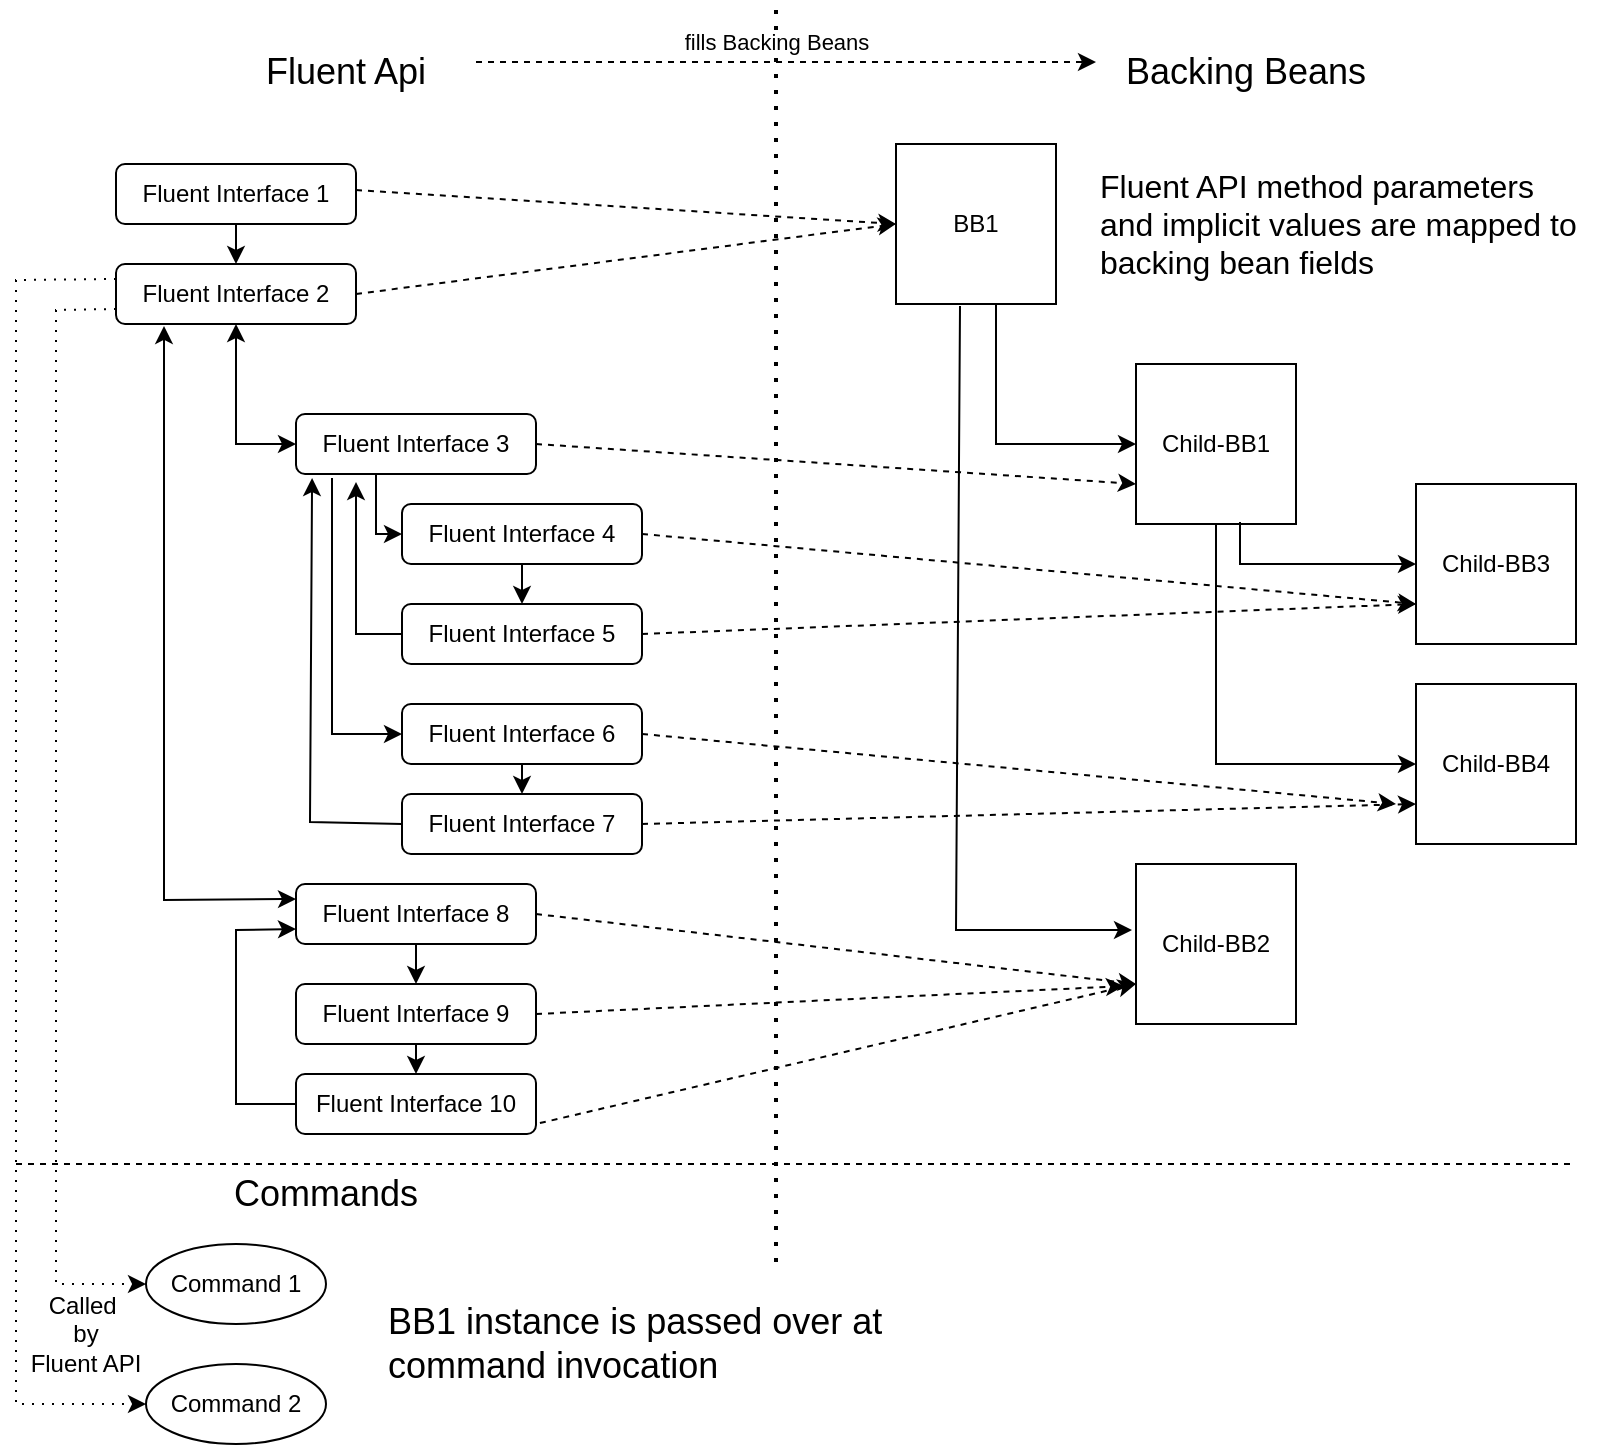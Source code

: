 <mxfile version="22.0.8" type="device">
  <diagram name="Seite-1" id="wTeeiL5ArBOCJapTolk2">
    <mxGraphModel dx="838" dy="1941" grid="1" gridSize="10" guides="1" tooltips="1" connect="1" arrows="1" fold="1" page="1" pageScale="1" pageWidth="827" pageHeight="1169" math="0" shadow="0">
      <root>
        <mxCell id="0" />
        <mxCell id="1" parent="0" />
        <mxCell id="BjeMGHfoCADPVK75deDM-1" value="BB1" style="whiteSpace=wrap;html=1;aspect=fixed;" vertex="1" parent="1">
          <mxGeometry x="460" y="71" width="80" height="80" as="geometry" />
        </mxCell>
        <mxCell id="BjeMGHfoCADPVK75deDM-2" value="" style="endArrow=none;dashed=1;html=1;dashPattern=1 3;strokeWidth=2;rounded=0;" edge="1" parent="1">
          <mxGeometry width="50" height="50" relative="1" as="geometry">
            <mxPoint x="400" y="630" as="sourcePoint" />
            <mxPoint x="400" as="targetPoint" />
          </mxGeometry>
        </mxCell>
        <mxCell id="BjeMGHfoCADPVK75deDM-4" value="Child-BB1" style="whiteSpace=wrap;html=1;aspect=fixed;" vertex="1" parent="1">
          <mxGeometry x="580" y="181" width="80" height="80" as="geometry" />
        </mxCell>
        <mxCell id="BjeMGHfoCADPVK75deDM-5" value="Child-BB2" style="whiteSpace=wrap;html=1;aspect=fixed;" vertex="1" parent="1">
          <mxGeometry x="580" y="431" width="80" height="80" as="geometry" />
        </mxCell>
        <mxCell id="BjeMGHfoCADPVK75deDM-6" value="Child-BB3" style="whiteSpace=wrap;html=1;aspect=fixed;" vertex="1" parent="1">
          <mxGeometry x="720" y="241" width="80" height="80" as="geometry" />
        </mxCell>
        <mxCell id="BjeMGHfoCADPVK75deDM-7" value="Child-BB4" style="whiteSpace=wrap;html=1;aspect=fixed;" vertex="1" parent="1">
          <mxGeometry x="720" y="341" width="80" height="80" as="geometry" />
        </mxCell>
        <mxCell id="BjeMGHfoCADPVK75deDM-8" value="" style="endArrow=classic;html=1;rounded=0;entryX=0;entryY=0.5;entryDx=0;entryDy=0;" edge="1" parent="1" target="BjeMGHfoCADPVK75deDM-4">
          <mxGeometry width="50" height="50" relative="1" as="geometry">
            <mxPoint x="510" y="151" as="sourcePoint" />
            <mxPoint x="440" y="321" as="targetPoint" />
            <Array as="points">
              <mxPoint x="510" y="221" />
            </Array>
          </mxGeometry>
        </mxCell>
        <mxCell id="BjeMGHfoCADPVK75deDM-9" value="" style="endArrow=classic;html=1;rounded=0;entryX=-0.025;entryY=0.413;entryDx=0;entryDy=0;entryPerimeter=0;exitX=0.4;exitY=1.013;exitDx=0;exitDy=0;exitPerimeter=0;" edge="1" parent="1" source="BjeMGHfoCADPVK75deDM-1" target="BjeMGHfoCADPVK75deDM-5">
          <mxGeometry width="50" height="50" relative="1" as="geometry">
            <mxPoint x="390" y="371" as="sourcePoint" />
            <mxPoint x="440" y="321" as="targetPoint" />
            <Array as="points">
              <mxPoint x="490" y="464" />
            </Array>
          </mxGeometry>
        </mxCell>
        <mxCell id="BjeMGHfoCADPVK75deDM-10" value="&lt;font style=&quot;font-size: 18px;&quot;&gt;Backing Beans&lt;/font&gt;" style="text;html=1;strokeColor=none;fillColor=none;align=center;verticalAlign=middle;whiteSpace=wrap;rounded=0;" vertex="1" parent="1">
          <mxGeometry x="570" y="20" width="130" height="30" as="geometry" />
        </mxCell>
        <mxCell id="BjeMGHfoCADPVK75deDM-11" value="" style="endArrow=classic;html=1;rounded=0;entryX=0;entryY=0.5;entryDx=0;entryDy=0;exitX=0.65;exitY=0.988;exitDx=0;exitDy=0;exitPerimeter=0;" edge="1" parent="1" source="BjeMGHfoCADPVK75deDM-4" target="BjeMGHfoCADPVK75deDM-6">
          <mxGeometry width="50" height="50" relative="1" as="geometry">
            <mxPoint x="390" y="371" as="sourcePoint" />
            <mxPoint x="440" y="321" as="targetPoint" />
            <Array as="points">
              <mxPoint x="632" y="281" />
            </Array>
          </mxGeometry>
        </mxCell>
        <mxCell id="BjeMGHfoCADPVK75deDM-12" value="" style="endArrow=classic;html=1;rounded=0;entryX=0;entryY=0.5;entryDx=0;entryDy=0;exitX=0.5;exitY=1;exitDx=0;exitDy=0;" edge="1" parent="1" source="BjeMGHfoCADPVK75deDM-4" target="BjeMGHfoCADPVK75deDM-7">
          <mxGeometry width="50" height="50" relative="1" as="geometry">
            <mxPoint x="390" y="371" as="sourcePoint" />
            <mxPoint x="440" y="321" as="targetPoint" />
            <Array as="points">
              <mxPoint x="620" y="381" />
            </Array>
          </mxGeometry>
        </mxCell>
        <mxCell id="BjeMGHfoCADPVK75deDM-13" value="&lt;font style=&quot;font-size: 18px;&quot;&gt;Fluent Api&lt;/font&gt;" style="text;html=1;strokeColor=none;fillColor=none;align=center;verticalAlign=middle;whiteSpace=wrap;rounded=0;" vertex="1" parent="1">
          <mxGeometry x="140" y="20" width="90" height="30" as="geometry" />
        </mxCell>
        <mxCell id="BjeMGHfoCADPVK75deDM-14" value="" style="endArrow=classic;html=1;rounded=0;dashed=1;" edge="1" parent="1">
          <mxGeometry width="50" height="50" relative="1" as="geometry">
            <mxPoint x="250" y="30" as="sourcePoint" />
            <mxPoint x="560" y="30" as="targetPoint" />
          </mxGeometry>
        </mxCell>
        <mxCell id="BjeMGHfoCADPVK75deDM-15" value="fills Backing Beans" style="edgeLabel;html=1;align=center;verticalAlign=middle;resizable=0;points=[];" vertex="1" connectable="0" parent="BjeMGHfoCADPVK75deDM-14">
          <mxGeometry x="-0.142" y="4" relative="1" as="geometry">
            <mxPoint x="17" y="-6" as="offset" />
          </mxGeometry>
        </mxCell>
        <mxCell id="BjeMGHfoCADPVK75deDM-16" value="Fluent Interface 1" style="rounded=1;whiteSpace=wrap;html=1;" vertex="1" parent="1">
          <mxGeometry x="70" y="81" width="120" height="30" as="geometry" />
        </mxCell>
        <mxCell id="BjeMGHfoCADPVK75deDM-17" value="Fluent Interface 6" style="rounded=1;whiteSpace=wrap;html=1;" vertex="1" parent="1">
          <mxGeometry x="213" y="351" width="120" height="30" as="geometry" />
        </mxCell>
        <mxCell id="BjeMGHfoCADPVK75deDM-18" value="Fluent Interface 2" style="rounded=1;whiteSpace=wrap;html=1;" vertex="1" parent="1">
          <mxGeometry x="70" y="131" width="120" height="30" as="geometry" />
        </mxCell>
        <mxCell id="BjeMGHfoCADPVK75deDM-19" value="Fluent Interface 3" style="rounded=1;whiteSpace=wrap;html=1;" vertex="1" parent="1">
          <mxGeometry x="160" y="206" width="120" height="30" as="geometry" />
        </mxCell>
        <mxCell id="BjeMGHfoCADPVK75deDM-20" value="Fluent Interface 4" style="rounded=1;whiteSpace=wrap;html=1;" vertex="1" parent="1">
          <mxGeometry x="213" y="251" width="120" height="30" as="geometry" />
        </mxCell>
        <mxCell id="BjeMGHfoCADPVK75deDM-21" value="Fluent Interface 5" style="rounded=1;whiteSpace=wrap;html=1;" vertex="1" parent="1">
          <mxGeometry x="213" y="301" width="120" height="30" as="geometry" />
        </mxCell>
        <mxCell id="BjeMGHfoCADPVK75deDM-22" value="Fluent Interface 7" style="rounded=1;whiteSpace=wrap;html=1;" vertex="1" parent="1">
          <mxGeometry x="213" y="396" width="120" height="30" as="geometry" />
        </mxCell>
        <mxCell id="BjeMGHfoCADPVK75deDM-23" value="Fluent Interface 8" style="rounded=1;whiteSpace=wrap;html=1;" vertex="1" parent="1">
          <mxGeometry x="160" y="441" width="120" height="30" as="geometry" />
        </mxCell>
        <mxCell id="BjeMGHfoCADPVK75deDM-24" value="Fluent Interface 9" style="rounded=1;whiteSpace=wrap;html=1;" vertex="1" parent="1">
          <mxGeometry x="160" y="491" width="120" height="30" as="geometry" />
        </mxCell>
        <mxCell id="BjeMGHfoCADPVK75deDM-25" value="Fluent Interface 10" style="rounded=1;whiteSpace=wrap;html=1;" vertex="1" parent="1">
          <mxGeometry x="160" y="536" width="120" height="30" as="geometry" />
        </mxCell>
        <mxCell id="BjeMGHfoCADPVK75deDM-26" value="" style="endArrow=classic;html=1;rounded=0;entryX=0;entryY=0.75;entryDx=0;entryDy=0;exitX=1;exitY=0.5;exitDx=0;exitDy=0;dashed=1;" edge="1" parent="1" source="BjeMGHfoCADPVK75deDM-23" target="BjeMGHfoCADPVK75deDM-5">
          <mxGeometry width="50" height="50" relative="1" as="geometry">
            <mxPoint x="390" y="441" as="sourcePoint" />
            <mxPoint x="440" y="391" as="targetPoint" />
          </mxGeometry>
        </mxCell>
        <mxCell id="BjeMGHfoCADPVK75deDM-27" value="" style="endArrow=classic;html=1;rounded=0;exitX=1;exitY=0.5;exitDx=0;exitDy=0;dashed=1;entryX=-0.075;entryY=0.763;entryDx=0;entryDy=0;entryPerimeter=0;" edge="1" parent="1" source="BjeMGHfoCADPVK75deDM-24" target="BjeMGHfoCADPVK75deDM-5">
          <mxGeometry width="50" height="50" relative="1" as="geometry">
            <mxPoint x="290" y="466" as="sourcePoint" />
            <mxPoint x="580" y="501" as="targetPoint" />
          </mxGeometry>
        </mxCell>
        <mxCell id="BjeMGHfoCADPVK75deDM-28" value="" style="endArrow=classic;html=1;rounded=0;exitX=1;exitY=0.5;exitDx=0;exitDy=0;dashed=1;" edge="1" parent="1" source="BjeMGHfoCADPVK75deDM-25">
          <mxGeometry width="50" height="50" relative="1" as="geometry">
            <mxPoint x="300" y="476" as="sourcePoint" />
            <mxPoint x="580" y="491" as="targetPoint" />
            <Array as="points">
              <mxPoint x="280" y="561" />
            </Array>
          </mxGeometry>
        </mxCell>
        <mxCell id="BjeMGHfoCADPVK75deDM-29" value="" style="endArrow=classic;html=1;rounded=0;entryX=0;entryY=0.75;entryDx=0;entryDy=0;exitX=1;exitY=0.5;exitDx=0;exitDy=0;dashed=1;" edge="1" parent="1" source="BjeMGHfoCADPVK75deDM-22" target="BjeMGHfoCADPVK75deDM-7">
          <mxGeometry width="50" height="50" relative="1" as="geometry">
            <mxPoint x="310" y="486" as="sourcePoint" />
            <mxPoint x="610" y="521" as="targetPoint" />
          </mxGeometry>
        </mxCell>
        <mxCell id="BjeMGHfoCADPVK75deDM-30" value="" style="endArrow=classic;html=1;rounded=0;exitX=1;exitY=0.5;exitDx=0;exitDy=0;dashed=1;" edge="1" parent="1" source="BjeMGHfoCADPVK75deDM-17">
          <mxGeometry width="50" height="50" relative="1" as="geometry">
            <mxPoint x="320" y="496" as="sourcePoint" />
            <mxPoint x="710" y="401" as="targetPoint" />
          </mxGeometry>
        </mxCell>
        <mxCell id="BjeMGHfoCADPVK75deDM-31" value="" style="endArrow=classic;html=1;rounded=0;entryX=0;entryY=0.75;entryDx=0;entryDy=0;exitX=1;exitY=0.5;exitDx=0;exitDy=0;dashed=1;" edge="1" parent="1" source="BjeMGHfoCADPVK75deDM-21" target="BjeMGHfoCADPVK75deDM-6">
          <mxGeometry width="50" height="50" relative="1" as="geometry">
            <mxPoint x="330" y="506" as="sourcePoint" />
            <mxPoint x="630" y="541" as="targetPoint" />
          </mxGeometry>
        </mxCell>
        <mxCell id="BjeMGHfoCADPVK75deDM-32" value="" style="endArrow=classic;html=1;rounded=0;entryX=0;entryY=0.75;entryDx=0;entryDy=0;exitX=1;exitY=0.5;exitDx=0;exitDy=0;dashed=1;" edge="1" parent="1" source="BjeMGHfoCADPVK75deDM-20" target="BjeMGHfoCADPVK75deDM-6">
          <mxGeometry width="50" height="50" relative="1" as="geometry">
            <mxPoint x="340" y="516" as="sourcePoint" />
            <mxPoint x="640" y="551" as="targetPoint" />
          </mxGeometry>
        </mxCell>
        <mxCell id="BjeMGHfoCADPVK75deDM-33" value="" style="endArrow=classic;html=1;rounded=0;entryX=0;entryY=0.75;entryDx=0;entryDy=0;exitX=1;exitY=0.5;exitDx=0;exitDy=0;dashed=1;" edge="1" parent="1" source="BjeMGHfoCADPVK75deDM-19" target="BjeMGHfoCADPVK75deDM-4">
          <mxGeometry width="50" height="50" relative="1" as="geometry">
            <mxPoint x="350" y="526" as="sourcePoint" />
            <mxPoint x="650" y="561" as="targetPoint" />
          </mxGeometry>
        </mxCell>
        <mxCell id="BjeMGHfoCADPVK75deDM-34" value="" style="endArrow=classic;html=1;rounded=0;entryX=0;entryY=0.5;entryDx=0;entryDy=0;dashed=1;" edge="1" parent="1" target="BjeMGHfoCADPVK75deDM-1">
          <mxGeometry width="50" height="50" relative="1" as="geometry">
            <mxPoint x="190" y="94" as="sourcePoint" />
            <mxPoint x="460" y="128.5" as="targetPoint" />
          </mxGeometry>
        </mxCell>
        <mxCell id="BjeMGHfoCADPVK75deDM-35" value="" style="endArrow=classic;html=1;rounded=0;entryX=0;entryY=0.5;entryDx=0;entryDy=0;exitX=1;exitY=0.5;exitDx=0;exitDy=0;dashed=1;" edge="1" parent="1" source="BjeMGHfoCADPVK75deDM-18" target="BjeMGHfoCADPVK75deDM-1">
          <mxGeometry width="50" height="50" relative="1" as="geometry">
            <mxPoint x="370" y="546" as="sourcePoint" />
            <mxPoint x="670" y="581" as="targetPoint" />
          </mxGeometry>
        </mxCell>
        <mxCell id="BjeMGHfoCADPVK75deDM-36" value="" style="endArrow=classic;html=1;rounded=0;exitX=0.5;exitY=1;exitDx=0;exitDy=0;entryX=0.5;entryY=0;entryDx=0;entryDy=0;" edge="1" parent="1" source="BjeMGHfoCADPVK75deDM-16" target="BjeMGHfoCADPVK75deDM-18">
          <mxGeometry width="50" height="50" relative="1" as="geometry">
            <mxPoint x="390" y="441" as="sourcePoint" />
            <mxPoint x="440" y="391" as="targetPoint" />
          </mxGeometry>
        </mxCell>
        <mxCell id="BjeMGHfoCADPVK75deDM-37" value="" style="endArrow=classic;html=1;rounded=0;exitX=0.5;exitY=1;exitDx=0;exitDy=0;entryX=0;entryY=0.5;entryDx=0;entryDy=0;startArrow=classic;startFill=1;" edge="1" parent="1" source="BjeMGHfoCADPVK75deDM-18" target="BjeMGHfoCADPVK75deDM-19">
          <mxGeometry width="50" height="50" relative="1" as="geometry">
            <mxPoint x="390" y="441" as="sourcePoint" />
            <mxPoint x="440" y="391" as="targetPoint" />
            <Array as="points">
              <mxPoint x="130" y="221" />
            </Array>
          </mxGeometry>
        </mxCell>
        <mxCell id="BjeMGHfoCADPVK75deDM-38" value="" style="endArrow=none;html=1;rounded=0;exitX=0.5;exitY=0;exitDx=0;exitDy=0;entryX=0.5;entryY=1;entryDx=0;entryDy=0;startArrow=classic;startFill=1;endFill=0;" edge="1" parent="1" source="BjeMGHfoCADPVK75deDM-21" target="BjeMGHfoCADPVK75deDM-20">
          <mxGeometry width="50" height="50" relative="1" as="geometry">
            <mxPoint x="153" y="121" as="sourcePoint" />
            <mxPoint x="153" y="141" as="targetPoint" />
          </mxGeometry>
        </mxCell>
        <mxCell id="BjeMGHfoCADPVK75deDM-39" value="" style="endArrow=classic;html=1;rounded=0;entryX=0;entryY=0.5;entryDx=0;entryDy=0;" edge="1" parent="1">
          <mxGeometry width="50" height="50" relative="1" as="geometry">
            <mxPoint x="200" y="236" as="sourcePoint" />
            <mxPoint x="213" y="266" as="targetPoint" />
            <Array as="points">
              <mxPoint x="200" y="266" />
            </Array>
          </mxGeometry>
        </mxCell>
        <mxCell id="BjeMGHfoCADPVK75deDM-40" value="" style="endArrow=classic;html=1;rounded=0;exitX=0;exitY=0.5;exitDx=0;exitDy=0;" edge="1" parent="1" source="BjeMGHfoCADPVK75deDM-21">
          <mxGeometry width="50" height="50" relative="1" as="geometry">
            <mxPoint x="390" y="441" as="sourcePoint" />
            <mxPoint x="190" y="240" as="targetPoint" />
            <Array as="points">
              <mxPoint x="190" y="316" />
            </Array>
          </mxGeometry>
        </mxCell>
        <mxCell id="BjeMGHfoCADPVK75deDM-41" value="" style="endArrow=classic;startArrow=classic;html=1;rounded=0;exitX=0;exitY=0.25;exitDx=0;exitDy=0;entryX=0.2;entryY=1.033;entryDx=0;entryDy=0;entryPerimeter=0;" edge="1" parent="1" source="BjeMGHfoCADPVK75deDM-23" target="BjeMGHfoCADPVK75deDM-18">
          <mxGeometry width="50" height="50" relative="1" as="geometry">
            <mxPoint x="380" y="431" as="sourcePoint" />
            <mxPoint x="430" y="381" as="targetPoint" />
            <Array as="points">
              <mxPoint x="94" y="449" />
            </Array>
          </mxGeometry>
        </mxCell>
        <mxCell id="BjeMGHfoCADPVK75deDM-42" value="" style="endArrow=classic;html=1;rounded=0;exitX=0.5;exitY=1;exitDx=0;exitDy=0;entryX=0.5;entryY=0;entryDx=0;entryDy=0;" edge="1" parent="1" source="BjeMGHfoCADPVK75deDM-23" target="BjeMGHfoCADPVK75deDM-24">
          <mxGeometry width="50" height="50" relative="1" as="geometry">
            <mxPoint x="380" y="431" as="sourcePoint" />
            <mxPoint x="430" y="381" as="targetPoint" />
          </mxGeometry>
        </mxCell>
        <mxCell id="BjeMGHfoCADPVK75deDM-43" value="" style="endArrow=classic;html=1;rounded=0;entryX=0.5;entryY=0;entryDx=0;entryDy=0;exitX=0.5;exitY=1;exitDx=0;exitDy=0;" edge="1" parent="1" source="BjeMGHfoCADPVK75deDM-24" target="BjeMGHfoCADPVK75deDM-25">
          <mxGeometry width="50" height="50" relative="1" as="geometry">
            <mxPoint x="380" y="431" as="sourcePoint" />
            <mxPoint x="430" y="381" as="targetPoint" />
          </mxGeometry>
        </mxCell>
        <mxCell id="BjeMGHfoCADPVK75deDM-44" value="" style="endArrow=classic;html=1;rounded=0;exitX=0;exitY=0.5;exitDx=0;exitDy=0;entryX=0;entryY=0.75;entryDx=0;entryDy=0;" edge="1" parent="1" source="BjeMGHfoCADPVK75deDM-25" target="BjeMGHfoCADPVK75deDM-23">
          <mxGeometry width="50" height="50" relative="1" as="geometry">
            <mxPoint x="380" y="431" as="sourcePoint" />
            <mxPoint x="430" y="381" as="targetPoint" />
            <Array as="points">
              <mxPoint x="130" y="551" />
              <mxPoint x="130" y="464" />
            </Array>
          </mxGeometry>
        </mxCell>
        <mxCell id="BjeMGHfoCADPVK75deDM-45" value="" style="endArrow=none;dashed=1;html=1;rounded=0;" edge="1" parent="1">
          <mxGeometry width="50" height="50" relative="1" as="geometry">
            <mxPoint x="20" y="581" as="sourcePoint" />
            <mxPoint x="800" y="581" as="targetPoint" />
          </mxGeometry>
        </mxCell>
        <mxCell id="BjeMGHfoCADPVK75deDM-47" value="Commands" style="text;strokeColor=none;fillColor=none;align=left;verticalAlign=middle;spacingLeft=4;spacingRight=4;overflow=hidden;points=[[0,0.5],[1,0.5]];portConstraint=eastwest;rotatable=0;whiteSpace=wrap;html=1;fontSize=18;" vertex="1" parent="1">
          <mxGeometry x="122.5" y="581" width="125" height="30" as="geometry" />
        </mxCell>
        <mxCell id="BjeMGHfoCADPVK75deDM-48" value="Command 1" style="ellipse;whiteSpace=wrap;html=1;" vertex="1" parent="1">
          <mxGeometry x="85" y="621" width="90" height="40" as="geometry" />
        </mxCell>
        <mxCell id="BjeMGHfoCADPVK75deDM-49" value="Command 2" style="ellipse;whiteSpace=wrap;html=1;" vertex="1" parent="1">
          <mxGeometry x="85" y="681" width="90" height="40" as="geometry" />
        </mxCell>
        <mxCell id="BjeMGHfoCADPVK75deDM-50" value="" style="endArrow=classic;html=1;rounded=0;entryX=0;entryY=0.5;entryDx=0;entryDy=0;exitX=0;exitY=0.25;exitDx=0;exitDy=0;dashed=1;dashPattern=1 4;" edge="1" parent="1" source="BjeMGHfoCADPVK75deDM-18" target="BjeMGHfoCADPVK75deDM-49">
          <mxGeometry width="50" height="50" relative="1" as="geometry">
            <mxPoint x="370" y="501" as="sourcePoint" />
            <mxPoint x="420" y="451" as="targetPoint" />
            <Array as="points">
              <mxPoint x="20" y="139" />
              <mxPoint x="20" y="701" />
            </Array>
          </mxGeometry>
        </mxCell>
        <mxCell id="BjeMGHfoCADPVK75deDM-51" value="" style="endArrow=classic;html=1;rounded=0;entryX=0;entryY=0.5;entryDx=0;entryDy=0;exitX=0;exitY=0.75;exitDx=0;exitDy=0;dashed=1;dashPattern=1 4;" edge="1" parent="1" source="BjeMGHfoCADPVK75deDM-18" target="BjeMGHfoCADPVK75deDM-48">
          <mxGeometry width="50" height="50" relative="1" as="geometry">
            <mxPoint x="70" y="491" as="sourcePoint" />
            <mxPoint x="120" y="441" as="targetPoint" />
            <Array as="points">
              <mxPoint x="40" y="154" />
              <mxPoint x="40" y="641" />
            </Array>
          </mxGeometry>
        </mxCell>
        <mxCell id="BjeMGHfoCADPVK75deDM-52" value="Called&amp;nbsp;&lt;br&gt;by&lt;br&gt;Fluent API" style="text;html=1;strokeColor=none;fillColor=none;align=center;verticalAlign=middle;whiteSpace=wrap;rounded=0;" vertex="1" parent="1">
          <mxGeometry x="25" y="651" width="60" height="30" as="geometry" />
        </mxCell>
        <mxCell id="BjeMGHfoCADPVK75deDM-55" value="&lt;font style=&quot;font-size: 18px;&quot;&gt;BB1 instance is passed over at command&amp;nbsp;invocation&lt;/font&gt;" style="text;strokeColor=none;fillColor=none;align=left;verticalAlign=middle;spacingLeft=4;spacingRight=4;overflow=hidden;points=[[0,0.5],[1,0.5]];portConstraint=eastwest;rotatable=0;whiteSpace=wrap;html=1;" vertex="1" parent="1">
          <mxGeometry x="200" y="621" width="330" height="100" as="geometry" />
        </mxCell>
        <mxCell id="BjeMGHfoCADPVK75deDM-56" value="" style="endArrow=classic;html=1;rounded=0;exitX=0.15;exitY=1.067;exitDx=0;exitDy=0;exitPerimeter=0;entryX=0;entryY=0.5;entryDx=0;entryDy=0;" edge="1" parent="1" source="BjeMGHfoCADPVK75deDM-19" target="BjeMGHfoCADPVK75deDM-17">
          <mxGeometry width="50" height="50" relative="1" as="geometry">
            <mxPoint x="360" y="310" as="sourcePoint" />
            <mxPoint x="410" y="260" as="targetPoint" />
            <Array as="points">
              <mxPoint x="178" y="366" />
            </Array>
          </mxGeometry>
        </mxCell>
        <mxCell id="BjeMGHfoCADPVK75deDM-57" value="" style="endArrow=classic;html=1;rounded=0;entryX=0.5;entryY=0;entryDx=0;entryDy=0;exitX=0.5;exitY=1;exitDx=0;exitDy=0;" edge="1" parent="1" source="BjeMGHfoCADPVK75deDM-17" target="BjeMGHfoCADPVK75deDM-22">
          <mxGeometry width="50" height="50" relative="1" as="geometry">
            <mxPoint x="373" y="310" as="sourcePoint" />
            <mxPoint x="423" y="260" as="targetPoint" />
          </mxGeometry>
        </mxCell>
        <mxCell id="BjeMGHfoCADPVK75deDM-59" value="" style="endArrow=classic;html=1;rounded=0;exitX=0;exitY=0.5;exitDx=0;exitDy=0;entryX=0.067;entryY=1.067;entryDx=0;entryDy=0;entryPerimeter=0;" edge="1" parent="1" source="BjeMGHfoCADPVK75deDM-22" target="BjeMGHfoCADPVK75deDM-19">
          <mxGeometry width="50" height="50" relative="1" as="geometry">
            <mxPoint x="360" y="310" as="sourcePoint" />
            <mxPoint x="410" y="260" as="targetPoint" />
            <Array as="points">
              <mxPoint x="167" y="410" />
            </Array>
          </mxGeometry>
        </mxCell>
        <mxCell id="BjeMGHfoCADPVK75deDM-60" value="Fluent API method parameters &lt;br&gt;and implicit values&amp;nbsp;are mapped to backing bean fields&amp;nbsp;" style="text;html=1;strokeColor=none;fillColor=none;align=left;verticalAlign=middle;whiteSpace=wrap;rounded=0;fontSize=16;" vertex="1" parent="1">
          <mxGeometry x="560" y="56" width="260" height="110" as="geometry" />
        </mxCell>
      </root>
    </mxGraphModel>
  </diagram>
</mxfile>
